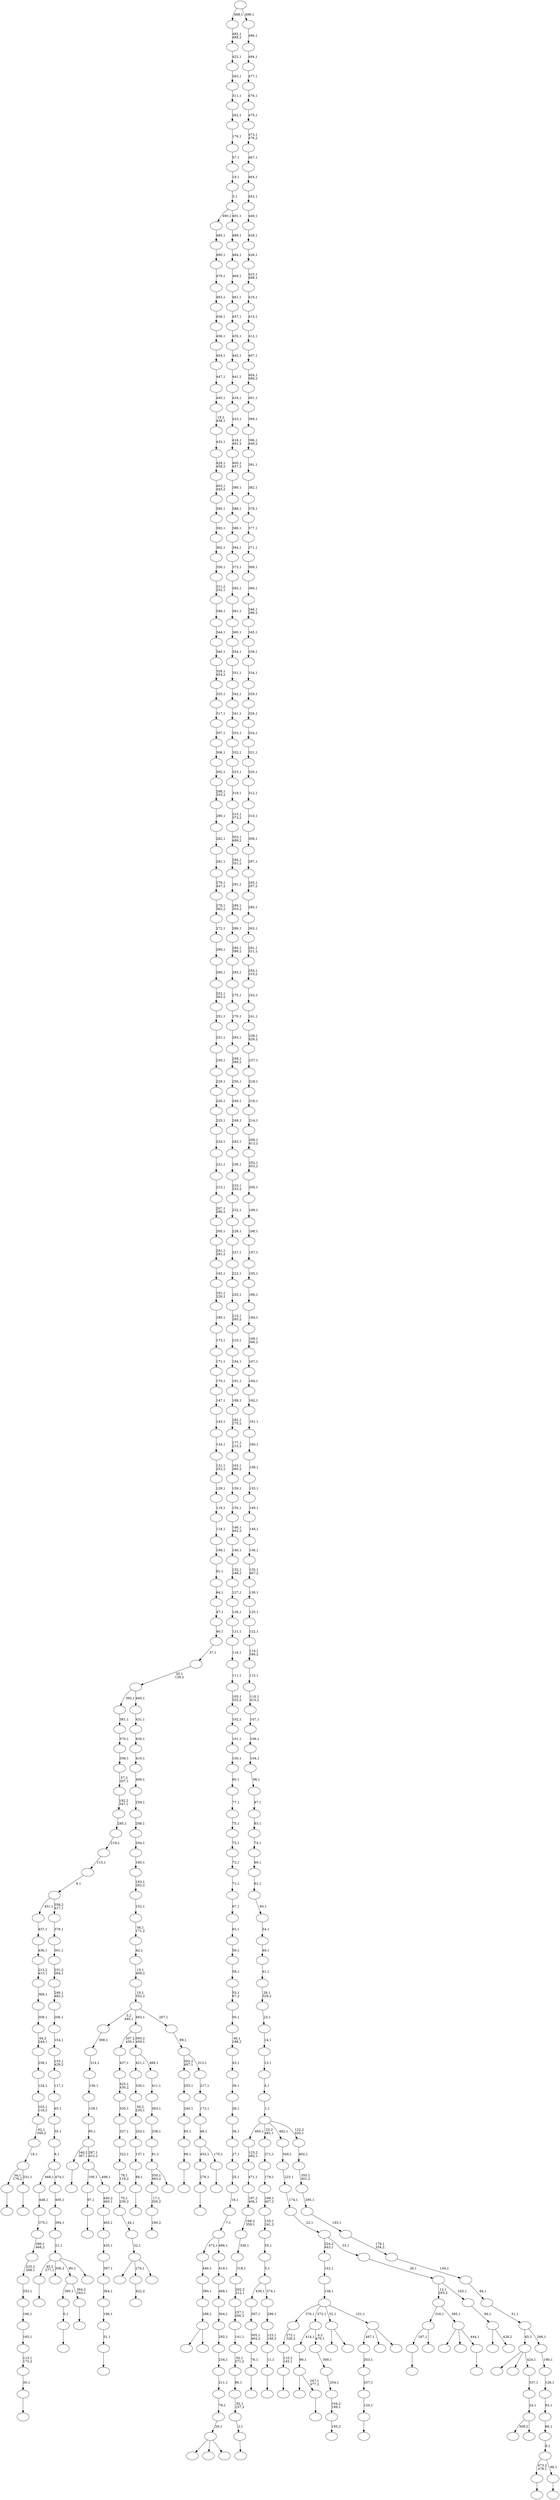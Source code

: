 digraph T {
	550 [label=""]
	549 [label=""]
	548 [label=""]
	547 [label=""]
	546 [label=""]
	545 [label=""]
	544 [label=""]
	543 [label=""]
	542 [label=""]
	541 [label=""]
	540 [label=""]
	539 [label=""]
	538 [label=""]
	537 [label=""]
	536 [label=""]
	535 [label=""]
	534 [label=""]
	533 [label=""]
	532 [label=""]
	531 [label=""]
	530 [label=""]
	529 [label=""]
	528 [label=""]
	527 [label=""]
	526 [label=""]
	525 [label=""]
	524 [label=""]
	523 [label=""]
	522 [label=""]
	521 [label=""]
	520 [label=""]
	519 [label=""]
	518 [label=""]
	517 [label=""]
	516 [label=""]
	515 [label=""]
	514 [label=""]
	513 [label=""]
	512 [label=""]
	511 [label=""]
	510 [label=""]
	509 [label=""]
	508 [label=""]
	507 [label=""]
	506 [label=""]
	505 [label=""]
	504 [label=""]
	503 [label=""]
	502 [label=""]
	501 [label=""]
	500 [label=""]
	499 [label=""]
	498 [label=""]
	497 [label=""]
	496 [label=""]
	495 [label=""]
	494 [label=""]
	493 [label=""]
	492 [label=""]
	491 [label=""]
	490 [label=""]
	489 [label=""]
	488 [label=""]
	487 [label=""]
	486 [label=""]
	485 [label=""]
	484 [label=""]
	483 [label=""]
	482 [label=""]
	481 [label=""]
	480 [label=""]
	479 [label=""]
	478 [label=""]
	477 [label=""]
	476 [label=""]
	475 [label=""]
	474 [label=""]
	473 [label=""]
	472 [label=""]
	471 [label=""]
	470 [label=""]
	469 [label=""]
	468 [label=""]
	467 [label=""]
	466 [label=""]
	465 [label=""]
	464 [label=""]
	463 [label=""]
	462 [label=""]
	461 [label=""]
	460 [label=""]
	459 [label=""]
	458 [label=""]
	457 [label=""]
	456 [label=""]
	455 [label=""]
	454 [label=""]
	453 [label=""]
	452 [label=""]
	451 [label=""]
	450 [label=""]
	449 [label=""]
	448 [label=""]
	447 [label=""]
	446 [label=""]
	445 [label=""]
	444 [label=""]
	443 [label=""]
	442 [label=""]
	441 [label=""]
	440 [label=""]
	439 [label=""]
	438 [label=""]
	437 [label=""]
	436 [label=""]
	435 [label=""]
	434 [label=""]
	433 [label=""]
	432 [label=""]
	431 [label=""]
	430 [label=""]
	429 [label=""]
	428 [label=""]
	427 [label=""]
	426 [label=""]
	425 [label=""]
	424 [label=""]
	423 [label=""]
	422 [label=""]
	421 [label=""]
	420 [label=""]
	419 [label=""]
	418 [label=""]
	417 [label=""]
	416 [label=""]
	415 [label=""]
	414 [label=""]
	413 [label=""]
	412 [label=""]
	411 [label=""]
	410 [label=""]
	409 [label=""]
	408 [label=""]
	407 [label=""]
	406 [label=""]
	405 [label=""]
	404 [label=""]
	403 [label=""]
	402 [label=""]
	401 [label=""]
	400 [label=""]
	399 [label=""]
	398 [label=""]
	397 [label=""]
	396 [label=""]
	395 [label=""]
	394 [label=""]
	393 [label=""]
	392 [label=""]
	391 [label=""]
	390 [label=""]
	389 [label=""]
	388 [label=""]
	387 [label=""]
	386 [label=""]
	385 [label=""]
	384 [label=""]
	383 [label=""]
	382 [label=""]
	381 [label=""]
	380 [label=""]
	379 [label=""]
	378 [label=""]
	377 [label=""]
	376 [label=""]
	375 [label=""]
	374 [label=""]
	373 [label=""]
	372 [label=""]
	371 [label=""]
	370 [label=""]
	369 [label=""]
	368 [label=""]
	367 [label=""]
	366 [label=""]
	365 [label=""]
	364 [label=""]
	363 [label=""]
	362 [label=""]
	361 [label=""]
	360 [label=""]
	359 [label=""]
	358 [label=""]
	357 [label=""]
	356 [label=""]
	355 [label=""]
	354 [label=""]
	353 [label=""]
	352 [label=""]
	351 [label=""]
	350 [label=""]
	349 [label=""]
	348 [label=""]
	347 [label=""]
	346 [label=""]
	345 [label=""]
	344 [label=""]
	343 [label=""]
	342 [label=""]
	341 [label=""]
	340 [label=""]
	339 [label=""]
	338 [label=""]
	337 [label=""]
	336 [label=""]
	335 [label=""]
	334 [label=""]
	333 [label=""]
	332 [label=""]
	331 [label=""]
	330 [label=""]
	329 [label=""]
	328 [label=""]
	327 [label=""]
	326 [label=""]
	325 [label=""]
	324 [label=""]
	323 [label=""]
	322 [label=""]
	321 [label=""]
	320 [label=""]
	319 [label=""]
	318 [label=""]
	317 [label=""]
	316 [label=""]
	315 [label=""]
	314 [label=""]
	313 [label=""]
	312 [label=""]
	311 [label=""]
	310 [label=""]
	309 [label=""]
	308 [label=""]
	307 [label=""]
	306 [label=""]
	305 [label=""]
	304 [label=""]
	303 [label=""]
	302 [label=""]
	301 [label=""]
	300 [label=""]
	299 [label=""]
	298 [label=""]
	297 [label=""]
	296 [label=""]
	295 [label=""]
	294 [label=""]
	293 [label=""]
	292 [label=""]
	291 [label=""]
	290 [label=""]
	289 [label=""]
	288 [label=""]
	287 [label=""]
	286 [label=""]
	285 [label=""]
	284 [label=""]
	283 [label=""]
	282 [label=""]
	281 [label=""]
	280 [label=""]
	279 [label=""]
	278 [label=""]
	277 [label=""]
	276 [label=""]
	275 [label=""]
	274 [label=""]
	273 [label=""]
	272 [label=""]
	271 [label=""]
	270 [label=""]
	269 [label=""]
	268 [label=""]
	267 [label=""]
	266 [label=""]
	265 [label=""]
	264 [label=""]
	263 [label=""]
	262 [label=""]
	261 [label=""]
	260 [label=""]
	259 [label=""]
	258 [label=""]
	257 [label=""]
	256 [label=""]
	255 [label=""]
	254 [label=""]
	253 [label=""]
	252 [label=""]
	251 [label=""]
	250 [label=""]
	249 [label=""]
	248 [label=""]
	247 [label=""]
	246 [label=""]
	245 [label=""]
	244 [label=""]
	243 [label=""]
	242 [label=""]
	241 [label=""]
	240 [label=""]
	239 [label=""]
	238 [label=""]
	237 [label=""]
	236 [label=""]
	235 [label=""]
	234 [label=""]
	233 [label=""]
	232 [label=""]
	231 [label=""]
	230 [label=""]
	229 [label=""]
	228 [label=""]
	227 [label=""]
	226 [label=""]
	225 [label=""]
	224 [label=""]
	223 [label=""]
	222 [label=""]
	221 [label=""]
	220 [label=""]
	219 [label=""]
	218 [label=""]
	217 [label=""]
	216 [label=""]
	215 [label=""]
	214 [label=""]
	213 [label=""]
	212 [label=""]
	211 [label=""]
	210 [label=""]
	209 [label=""]
	208 [label=""]
	207 [label=""]
	206 [label=""]
	205 [label=""]
	204 [label=""]
	203 [label=""]
	202 [label=""]
	201 [label=""]
	200 [label=""]
	199 [label=""]
	198 [label=""]
	197 [label=""]
	196 [label=""]
	195 [label=""]
	194 [label=""]
	193 [label=""]
	192 [label=""]
	191 [label=""]
	190 [label=""]
	189 [label=""]
	188 [label=""]
	187 [label=""]
	186 [label=""]
	185 [label=""]
	184 [label=""]
	183 [label=""]
	182 [label=""]
	181 [label=""]
	180 [label=""]
	179 [label=""]
	178 [label=""]
	177 [label=""]
	176 [label=""]
	175 [label=""]
	174 [label=""]
	173 [label=""]
	172 [label=""]
	171 [label=""]
	170 [label=""]
	169 [label=""]
	168 [label=""]
	167 [label=""]
	166 [label=""]
	165 [label=""]
	164 [label=""]
	163 [label=""]
	162 [label=""]
	161 [label=""]
	160 [label=""]
	159 [label=""]
	158 [label=""]
	157 [label=""]
	156 [label=""]
	155 [label=""]
	154 [label=""]
	153 [label=""]
	152 [label=""]
	151 [label=""]
	150 [label=""]
	149 [label=""]
	148 [label=""]
	147 [label=""]
	146 [label=""]
	145 [label=""]
	144 [label=""]
	143 [label=""]
	142 [label=""]
	141 [label=""]
	140 [label=""]
	139 [label=""]
	138 [label=""]
	137 [label=""]
	136 [label=""]
	135 [label=""]
	134 [label=""]
	133 [label=""]
	132 [label=""]
	131 [label=""]
	130 [label=""]
	129 [label=""]
	128 [label=""]
	127 [label=""]
	126 [label=""]
	125 [label=""]
	124 [label=""]
	123 [label=""]
	122 [label=""]
	121 [label=""]
	120 [label=""]
	119 [label=""]
	118 [label=""]
	117 [label=""]
	116 [label=""]
	115 [label=""]
	114 [label=""]
	113 [label=""]
	112 [label=""]
	111 [label=""]
	110 [label=""]
	109 [label=""]
	108 [label=""]
	107 [label=""]
	106 [label=""]
	105 [label=""]
	104 [label=""]
	103 [label=""]
	102 [label=""]
	101 [label=""]
	100 [label=""]
	99 [label=""]
	98 [label=""]
	97 [label=""]
	96 [label=""]
	95 [label=""]
	94 [label=""]
	93 [label=""]
	92 [label=""]
	91 [label=""]
	90 [label=""]
	89 [label=""]
	88 [label=""]
	87 [label=""]
	86 [label=""]
	85 [label=""]
	84 [label=""]
	83 [label=""]
	82 [label=""]
	81 [label=""]
	80 [label=""]
	79 [label=""]
	78 [label=""]
	77 [label=""]
	76 [label=""]
	75 [label=""]
	74 [label=""]
	73 [label=""]
	72 [label=""]
	71 [label=""]
	70 [label=""]
	69 [label=""]
	68 [label=""]
	67 [label=""]
	66 [label=""]
	65 [label=""]
	64 [label=""]
	63 [label=""]
	62 [label=""]
	61 [label=""]
	60 [label=""]
	59 [label=""]
	58 [label=""]
	57 [label=""]
	56 [label=""]
	55 [label=""]
	54 [label=""]
	53 [label=""]
	52 [label=""]
	51 [label=""]
	50 [label=""]
	49 [label=""]
	48 [label=""]
	47 [label=""]
	46 [label=""]
	45 [label=""]
	44 [label=""]
	43 [label=""]
	42 [label=""]
	41 [label=""]
	40 [label=""]
	39 [label=""]
	38 [label=""]
	37 [label=""]
	36 [label=""]
	35 [label=""]
	34 [label=""]
	33 [label=""]
	32 [label=""]
	31 [label=""]
	30 [label=""]
	29 [label=""]
	28 [label=""]
	27 [label=""]
	26 [label=""]
	25 [label=""]
	24 [label=""]
	23 [label=""]
	22 [label=""]
	21 [label=""]
	20 [label=""]
	19 [label=""]
	18 [label=""]
	17 [label=""]
	16 [label=""]
	15 [label=""]
	14 [label=""]
	13 [label=""]
	12 [label=""]
	11 [label=""]
	10 [label=""]
	9 [label=""]
	8 [label=""]
	7 [label=""]
	6 [label=""]
	5 [label=""]
	4 [label=""]
	3 [label=""]
	2 [label=""]
	1 [label=""]
	0 [label=""]
	549 -> 550 [label=""]
	548 -> 549 [label="88,1"]
	547 -> 548 [label="137,1"]
	546 -> 547 [label="203,1"]
	545 -> 546 [label="56,2\n235,1"]
	544 -> 545 [label="330,1"]
	542 -> 543 [label=""]
	538 -> 542 [label="187,1"]
	538 -> 539 [label=""]
	536 -> 537 [label=""]
	535 -> 536 [label="120,1"]
	534 -> 535 [label="257,1"]
	533 -> 534 [label="353,1"]
	530 -> 531 [label=""]
	529 -> 530 [label="30,1"]
	528 -> 529 [label="113,1\n173,2"]
	527 -> 528 [label="165,1"]
	526 -> 527 [label="166,1"]
	525 -> 526 [label="253,1"]
	524 -> 525 [label="225,2\n268,1"]
	523 -> 524 [label="296,1\n468,2"]
	522 -> 523 [label="375,1"]
	521 -> 522 [label="448,1"]
	519 -> 520 [label=""]
	518 -> 519 [label="2,1"]
	517 -> 518 [label="82,1\n157,2"]
	516 -> 517 [label="86,1"]
	515 -> 516 [label="92,1\n371,2"]
	514 -> 515 [label="141,1"]
	513 -> 514 [label="157,1\n200,2"]
	512 -> 513 [label="202,2\n212,1"]
	511 -> 512 [label="318,1"]
	510 -> 511 [label="336,1"]
	509 -> 510 [label="168,2\n359,1"]
	508 -> 509 [label="197,2\n406,1"]
	507 -> 508 [label="471,1"]
	506 -> 507 [label="125,2\n492,1"]
	504 -> 505 [label=""]
	503 -> 504 [label="97,1"]
	500 -> 501 [label=""]
	498 -> 499 [label="422,2"]
	496 -> 497 [label=""]
	495 -> 496 [label="76,1"]
	494 -> 495 [label="305,1\n464,2"]
	493 -> 494 [label="387,1"]
	490 -> 491 [label=""]
	488 -> 489 [label=""]
	487 -> 488 [label="110,2\n145,1"]
	486 -> 487 [label="273,1\n326,2"]
	482 -> 502 [label=""]
	482 -> 498 [label="274,1"]
	482 -> 483 [label=""]
	481 -> 482 [label="32,1"]
	480 -> 481 [label="44,1"]
	479 -> 480 [label="70,1\n230,2"]
	478 -> 479 [label="78,1\n119,2"]
	477 -> 478 [label="322,1"]
	476 -> 477 [label="327,1"]
	475 -> 476 [label="335,1"]
	474 -> 475 [label="425,1\n430,2"]
	473 -> 474 [label="427,1"]
	470 -> 471 [label=""]
	469 -> 470 [label="68,1"]
	468 -> 469 [label="85,1"]
	467 -> 468 [label="240,1"]
	466 -> 467 [label="255,1"]
	464 -> 465 [label=""]
	462 -> 463 [label=""]
	460 -> 485 [label="308,2"]
	460 -> 461 [label=""]
	459 -> 460 [label="24,1"]
	458 -> 459 [label="337,1"]
	457 -> 532 [label=""]
	457 -> 492 [label=""]
	457 -> 458 [label="424,1"]
	455 -> 456 [label=""]
	454 -> 541 [label=""]
	454 -> 455 [label="247,1\n477,2"]
	453 -> 454 [label="99,1"]
	451 -> 452 [label="180,2"]
	450 -> 451 [label="17,1\n350,2"]
	448 -> 449 [label=""]
	447 -> 448 [label="31,1"]
	446 -> 447 [label="196,1"]
	445 -> 446 [label="364,1"]
	444 -> 445 [label="397,1"]
	443 -> 444 [label="435,1"]
	442 -> 443 [label="465,1"]
	441 -> 442 [label="440,2\n493,1"]
	440 -> 503 [label="109,1"]
	440 -> 441 [label="499,1"]
	439 -> 490 [label="340,2\n367,1"]
	439 -> 440 [label="287,1\n432,2"]
	438 -> 439 [label="95,1"]
	437 -> 438 [label="139,1"]
	436 -> 437 [label="156,1"]
	435 -> 436 [label="314,1"]
	434 -> 435 [label="398,1"]
	430 -> 431 [label=""]
	429 -> 430 [label="11,1"]
	428 -> 429 [label="123,1\n148,2"]
	427 -> 428 [label="299,1"]
	426 -> 493 [label="439,1"]
	426 -> 427 [label="374,1"]
	425 -> 426 [label="5,1"]
	424 -> 425 [label="55,1"]
	423 -> 424 [label="155,1\n241,2"]
	422 -> 423 [label="169,1\n407,2"]
	421 -> 422 [label="179,1"]
	420 -> 421 [label="271,1"]
	417 -> 450 [label="350,1\n463,2"]
	417 -> 418 [label=""]
	416 -> 417 [label="81,1"]
	415 -> 416 [label="338,1"]
	414 -> 415 [label="383,1"]
	413 -> 414 [label="411,1"]
	412 -> 544 [label="421,1"]
	412 -> 413 [label="466,1"]
	411 -> 473 [label="207,2\n450,1"]
	411 -> 412 [label="393,2\n459,1"]
	408 -> 409 [label=""]
	407 -> 408 [label="276,1"]
	404 -> 405 [label="195,2"]
	403 -> 404 [label="104,2\n189,1"]
	402 -> 403 [label="254,1"]
	401 -> 402 [label="300,1"]
	400 -> 453 [label="414,1"]
	400 -> 401 [label="4,2\n470,1"]
	397 -> 398 [label=""]
	396 -> 397 [label="0,1"]
	394 -> 433 [label=""]
	394 -> 395 [label=""]
	392 -> 393 [label=""]
	391 -> 462 [label="34,1\n176,2"]
	391 -> 392 [label="331,1"]
	390 -> 391 [label="18,1"]
	389 -> 390 [label="62,1\n348,2"]
	388 -> 389 [label="103,1\n118,2"]
	387 -> 388 [label="124,1"]
	386 -> 387 [label="238,1"]
	385 -> 386 [label="64,2\n244,1"]
	384 -> 385 [label="309,1"]
	383 -> 384 [label="368,1"]
	382 -> 383 [label="213,2\n413,1"]
	381 -> 382 [label="436,1"]
	380 -> 381 [label="437,1"]
	378 -> 379 [label=""]
	377 -> 484 [label=""]
	377 -> 419 [label=""]
	377 -> 378 [label="444,1"]
	376 -> 538 [label="316,1"]
	376 -> 377 [label="385,1"]
	374 -> 375 [label=""]
	373 -> 396 [label="390,1"]
	373 -> 374 [label="264,2\n343,1"]
	371 -> 540 [label=""]
	371 -> 372 [label=""]
	370 -> 371 [label="288,1"]
	369 -> 370 [label="380,1"]
	368 -> 369 [label="446,1"]
	366 -> 500 [label="40,2\n277,1"]
	366 -> 410 [label="306,2"]
	366 -> 373 [label="80,1"]
	366 -> 367 [label=""]
	365 -> 366 [label="21,1"]
	364 -> 365 [label="394,1"]
	363 -> 364 [label="405,1"]
	362 -> 521 [label="468,1"]
	362 -> 363 [label="474,1"]
	361 -> 362 [label="8,1"]
	360 -> 361 [label="35,1"]
	359 -> 360 [label="65,1"]
	358 -> 359 [label="117,1"]
	357 -> 358 [label="133,1\n429,2"]
	356 -> 357 [label="154,1"]
	355 -> 356 [label="206,1"]
	354 -> 355 [label="246,1\n482,2"]
	353 -> 354 [label="231,2\n264,1"]
	352 -> 353 [label="301,1"]
	351 -> 352 [label="379,1"]
	350 -> 380 [label="451,1"]
	350 -> 351 [label="358,2\n417,1"]
	349 -> 350 [label="6,1"]
	348 -> 349 [label="115,1"]
	347 -> 348 [label="219,1"]
	346 -> 347 [label="285,1"]
	345 -> 346 [label="192,2\n347,1"]
	344 -> 345 [label="57,2\n357,1"]
	343 -> 344 [label="358,1"]
	342 -> 343 [label="370,1"]
	341 -> 342 [label="381,1"]
	339 -> 533 [label="487,1"]
	339 -> 399 [label=""]
	339 -> 340 [label=""]
	338 -> 486 [label="376,1"]
	338 -> 400 [label="372,1"]
	338 -> 394 [label="52,1"]
	338 -> 339 [label="151,1"]
	337 -> 338 [label="138,1"]
	336 -> 337 [label="142,1"]
	334 -> 406 [label=""]
	334 -> 335 [label="428,2"]
	333 -> 334 [label="94,1"]
	332 -> 376 [label="12,1\n293,2"]
	332 -> 333 [label="245,1"]
	331 -> 332 [label="26,1"]
	330 -> 336 [label="324,2\n443,1"]
	330 -> 331 [label="33,1"]
	329 -> 330 [label="22,1"]
	328 -> 329 [label="174,1"]
	327 -> 328 [label="223,1"]
	326 -> 327 [label="349,1"]
	324 -> 325 [label=""]
	323 -> 407 [label="453,1"]
	323 -> 324 [label="175,1"]
	322 -> 323 [label="48,1"]
	321 -> 322 [label="172,1"]
	320 -> 321 [label="217,1"]
	319 -> 466 [label="302,2\n497,1"]
	319 -> 320 [label="313,1"]
	318 -> 319 [label="89,1"]
	317 -> 434 [label="3,2\n440,1"]
	317 -> 411 [label="483,1"]
	317 -> 318 [label="267,1"]
	316 -> 317 [label="10,1\n352,2"]
	315 -> 316 [label="15,1\n409,2"]
	314 -> 315 [label="42,1"]
	313 -> 314 [label="56,1\n171,2"]
	312 -> 313 [label="152,1"]
	311 -> 312 [label="183,1\n262,2"]
	310 -> 311 [label="185,1"]
	309 -> 310 [label="204,1"]
	308 -> 309 [label="208,1"]
	307 -> 308 [label="259,1"]
	306 -> 307 [label="409,1"]
	305 -> 306 [label="410,1"]
	304 -> 305 [label="430,1"]
	303 -> 304 [label="431,1"]
	302 -> 341 [label="392,1"]
	302 -> 303 [label="460,1"]
	301 -> 302 [label="20,1\n129,2"]
	300 -> 301 [label="37,1"]
	299 -> 300 [label="40,1"]
	298 -> 299 [label="47,1"]
	297 -> 298 [label="64,1"]
	296 -> 297 [label="91,1"]
	295 -> 296 [label="108,1"]
	294 -> 295 [label="118,1"]
	293 -> 294 [label="119,1"]
	292 -> 293 [label="129,1"]
	291 -> 292 [label="131,1\n252,2"]
	290 -> 291 [label="134,1"]
	289 -> 290 [label="143,1"]
	288 -> 289 [label="147,1"]
	287 -> 288 [label="170,1"]
	286 -> 287 [label="171,1"]
	285 -> 286 [label="173,1"]
	284 -> 285 [label="180,1"]
	283 -> 284 [label="181,1\n226,2"]
	282 -> 283 [label="192,1"]
	281 -> 282 [label="201,1\n281,2"]
	280 -> 281 [label="205,1"]
	279 -> 280 [label="207,1\n290,2"]
	278 -> 279 [label="213,1"]
	277 -> 278 [label="221,1"]
	276 -> 277 [label="224,1"]
	275 -> 276 [label="225,1"]
	274 -> 275 [label="226,1"]
	273 -> 274 [label="229,1"]
	272 -> 273 [label="230,1"]
	271 -> 272 [label="231,1"]
	270 -> 271 [label="251,1"]
	269 -> 270 [label="252,1\n363,2"]
	268 -> 269 [label="260,1"]
	267 -> 268 [label="269,1"]
	266 -> 267 [label="272,1"]
	265 -> 266 [label="278,1\n362,2"]
	264 -> 265 [label="279,1\n447,2"]
	263 -> 264 [label="281,1"]
	262 -> 263 [label="282,1"]
	261 -> 262 [label="290,1"]
	260 -> 261 [label="298,1\n325,2"]
	259 -> 260 [label="302,1"]
	258 -> 259 [label="306,1"]
	257 -> 258 [label="307,1"]
	256 -> 257 [label="317,1"]
	255 -> 256 [label="325,1"]
	254 -> 255 [label="328,1\n454,2"]
	253 -> 254 [label="340,1"]
	252 -> 253 [label="344,1"]
	251 -> 252 [label="348,1"]
	250 -> 251 [label="311,2\n352,1"]
	249 -> 250 [label="356,1"]
	248 -> 249 [label="362,1"]
	247 -> 248 [label="393,1"]
	246 -> 247 [label="395,1"]
	245 -> 246 [label="403,1\n445,2"]
	244 -> 245 [label="429,1\n458,2"]
	243 -> 244 [label="432,1"]
	242 -> 243 [label="19,2\n438,1"]
	241 -> 242 [label="445,1"]
	240 -> 241 [label="447,1"]
	239 -> 240 [label="454,1"]
	238 -> 239 [label="456,1"]
	237 -> 238 [label="458,1"]
	236 -> 237 [label="463,1"]
	235 -> 236 [label="479,1"]
	234 -> 235 [label="480,1"]
	233 -> 234 [label="485,1"]
	231 -> 472 [label=""]
	231 -> 432 [label=""]
	231 -> 232 [label=""]
	230 -> 231 [label="29,1"]
	229 -> 230 [label="79,1"]
	228 -> 229 [label="211,1"]
	227 -> 228 [label="234,1"]
	226 -> 227 [label="292,1"]
	225 -> 226 [label="304,1"]
	224 -> 225 [label="408,1"]
	223 -> 224 [label="419,1"]
	222 -> 368 [label="472,1"]
	222 -> 223 [label="486,1"]
	221 -> 222 [label="7,1"]
	220 -> 221 [label="16,1"]
	219 -> 220 [label="25,1"]
	218 -> 219 [label="27,1"]
	217 -> 218 [label="36,1"]
	216 -> 217 [label="38,1"]
	215 -> 216 [label="39,1"]
	214 -> 215 [label="43,1"]
	213 -> 214 [label="46,1\n188,2"]
	212 -> 213 [label="50,1"]
	211 -> 212 [label="53,1\n67,2"]
	210 -> 211 [label="58,1"]
	209 -> 210 [label="59,1"]
	208 -> 209 [label="63,1"]
	207 -> 208 [label="67,1"]
	206 -> 207 [label="71,1"]
	205 -> 206 [label="72,1"]
	204 -> 205 [label="73,1"]
	203 -> 204 [label="75,1"]
	202 -> 203 [label="77,1"]
	201 -> 202 [label="90,1"]
	200 -> 201 [label="100,1"]
	199 -> 200 [label="101,1"]
	198 -> 199 [label="102,1"]
	197 -> 198 [label="105,1\n332,2"]
	196 -> 197 [label="111,1"]
	195 -> 196 [label="116,1"]
	194 -> 195 [label="121,1"]
	193 -> 194 [label="126,1"]
	192 -> 193 [label="127,1"]
	191 -> 192 [label="132,1\n248,2"]
	190 -> 191 [label="140,1"]
	189 -> 190 [label="146,1\n442,2"]
	188 -> 189 [label="150,1"]
	187 -> 188 [label="159,1"]
	186 -> 187 [label="163,1\n360,2"]
	185 -> 186 [label="177,1\n215,2"]
	184 -> 185 [label="182,1\n275,2"]
	183 -> 184 [label="188,1"]
	182 -> 183 [label="191,1"]
	181 -> 182 [label="194,1"]
	180 -> 181 [label="210,1"]
	179 -> 180 [label="215,1\n265,2"]
	178 -> 179 [label="220,1"]
	177 -> 178 [label="222,1"]
	176 -> 177 [label="227,1"]
	175 -> 176 [label="228,1"]
	174 -> 175 [label="232,1"]
	173 -> 174 [label="233,1\n333,2"]
	172 -> 173 [label="236,1"]
	171 -> 172 [label="243,1"]
	170 -> 171 [label="248,1"]
	169 -> 170 [label="249,1"]
	168 -> 169 [label="256,1"]
	167 -> 168 [label="258,1\n389,2"]
	166 -> 167 [label="265,1"]
	165 -> 166 [label="270,1"]
	164 -> 165 [label="275,1"]
	163 -> 164 [label="283,1"]
	162 -> 163 [label="284,1\n388,2"]
	161 -> 162 [label="286,1"]
	160 -> 161 [label="289,1\n303,2"]
	159 -> 160 [label="291,1"]
	158 -> 159 [label="294,1\n351,2"]
	157 -> 158 [label="303,1\n489,2"]
	156 -> 157 [label="315,1\n373,2"]
	155 -> 156 [label="319,1"]
	154 -> 155 [label="323,1"]
	153 -> 154 [label="332,1"]
	152 -> 153 [label="333,1"]
	151 -> 152 [label="341,1"]
	150 -> 151 [label="342,1"]
	149 -> 150 [label="351,1"]
	148 -> 149 [label="354,1"]
	147 -> 148 [label="360,1"]
	146 -> 147 [label="361,1"]
	145 -> 146 [label="365,1"]
	144 -> 145 [label="373,1"]
	143 -> 144 [label="384,1"]
	142 -> 143 [label="386,1"]
	141 -> 142 [label="388,1"]
	140 -> 141 [label="389,1"]
	139 -> 140 [label="400,1\n457,2"]
	138 -> 139 [label="418,1\n491,2"]
	137 -> 138 [label="433,1"]
	136 -> 137 [label="434,1"]
	135 -> 136 [label="441,1"]
	134 -> 135 [label="442,1"]
	133 -> 134 [label="455,1"]
	132 -> 133 [label="457,1"]
	131 -> 132 [label="461,1"]
	130 -> 131 [label="469,1"]
	129 -> 130 [label="484,1"]
	128 -> 129 [label="489,1"]
	127 -> 233 [label="490,1"]
	127 -> 128 [label="491,1"]
	126 -> 127 [label="3,1"]
	125 -> 126 [label="19,1"]
	124 -> 125 [label="57,1"]
	123 -> 124 [label="176,1"]
	122 -> 123 [label="262,1"]
	121 -> 122 [label="311,1"]
	120 -> 121 [label="363,1"]
	119 -> 120 [label="422,1"]
	118 -> 119 [label="482,1\n488,2"]
	116 -> 117 [label=""]
	115 -> 464 [label="473,2\n478,1"]
	115 -> 116 [label="96,1"]
	114 -> 115 [label="9,1"]
	113 -> 114 [label="66,1"]
	112 -> 113 [label="93,1"]
	111 -> 112 [label="128,1"]
	110 -> 111 [label="190,1"]
	109 -> 457 [label="45,1"]
	109 -> 110 [label="266,1"]
	108 -> 109 [label="51,1"]
	107 -> 108 [label="84,1"]
	106 -> 107 [label="144,1"]
	105 -> 106 [label="178,1\n334,2"]
	104 -> 105 [label="193,1"]
	103 -> 104 [label="295,1"]
	102 -> 103 [label="355,1\n401,2"]
	101 -> 102 [label="402,1"]
	100 -> 506 [label="495,1"]
	100 -> 420 [label="23,2\n481,1"]
	100 -> 326 [label="462,1"]
	100 -> 101 [label="122,2\n420,1"]
	99 -> 100 [label="1,1"]
	98 -> 99 [label="4,1"]
	97 -> 98 [label="13,1"]
	96 -> 97 [label="14,1"]
	95 -> 96 [label="23,1"]
	94 -> 95 [label="28,1\n329,2"]
	93 -> 94 [label="41,1"]
	92 -> 93 [label="49,1"]
	91 -> 92 [label="54,1"]
	90 -> 91 [label="60,1"]
	89 -> 90 [label="61,1"]
	88 -> 89 [label="69,1"]
	87 -> 88 [label="74,1"]
	86 -> 87 [label="83,1"]
	85 -> 86 [label="87,1"]
	84 -> 85 [label="98,1"]
	83 -> 84 [label="104,1"]
	82 -> 83 [label="106,1"]
	81 -> 82 [label="107,1"]
	80 -> 81 [label="110,1\n415,2"]
	79 -> 80 [label="112,1"]
	78 -> 79 [label="114,1\n346,2"]
	77 -> 78 [label="122,1"]
	76 -> 77 [label="125,1"]
	75 -> 76 [label="130,1"]
	74 -> 75 [label="135,1\n467,2"]
	73 -> 74 [label="136,1"]
	72 -> 73 [label="148,1"]
	71 -> 72 [label="149,1"]
	70 -> 71 [label="153,1"]
	69 -> 70 [label="158,1"]
	68 -> 69 [label="160,1"]
	67 -> 68 [label="161,1"]
	66 -> 67 [label="162,1"]
	65 -> 66 [label="164,1"]
	64 -> 65 [label="167,1"]
	63 -> 64 [label="168,1\n366,2"]
	62 -> 63 [label="184,1"]
	61 -> 62 [label="186,1"]
	60 -> 61 [label="195,1"]
	59 -> 60 [label="197,1"]
	58 -> 59 [label="198,1"]
	57 -> 58 [label="199,1"]
	56 -> 57 [label="200,1"]
	55 -> 56 [label="202,1\n452,2"]
	54 -> 55 [label="209,1\n412,2"]
	53 -> 54 [label="214,1"]
	52 -> 53 [label="216,1"]
	51 -> 52 [label="218,1"]
	50 -> 51 [label="237,1"]
	49 -> 50 [label="239,1\n426,2"]
	48 -> 49 [label="241,1"]
	47 -> 48 [label="242,1"]
	46 -> 47 [label="250,1\n310,2"]
	45 -> 46 [label="261,1\n321,2"]
	44 -> 45 [label="263,1"]
	43 -> 44 [label="280,1"]
	42 -> 43 [label="293,1\n297,2"]
	41 -> 42 [label="297,1"]
	40 -> 41 [label="308,1"]
	39 -> 40 [label="310,1"]
	38 -> 39 [label="312,1"]
	37 -> 38 [label="320,1"]
	36 -> 37 [label="321,1"]
	35 -> 36 [label="324,1"]
	34 -> 35 [label="326,1"]
	33 -> 34 [label="329,1"]
	32 -> 33 [label="334,1"]
	31 -> 32 [label="339,1"]
	30 -> 31 [label="345,1"]
	29 -> 30 [label="346,1\n396,2"]
	28 -> 29 [label="366,1"]
	27 -> 28 [label="369,1"]
	26 -> 27 [label="371,1"]
	25 -> 26 [label="377,1"]
	24 -> 25 [label="378,1"]
	23 -> 24 [label="382,1"]
	22 -> 23 [label="391,1"]
	21 -> 22 [label="396,1\n449,2"]
	20 -> 21 [label="399,1"]
	19 -> 20 [label="401,1"]
	18 -> 19 [label="404,1\n496,2"]
	17 -> 18 [label="407,1"]
	16 -> 17 [label="412,1"]
	15 -> 16 [label="415,1"]
	14 -> 15 [label="416,1"]
	13 -> 14 [label="423,1\n498,2"]
	12 -> 13 [label="426,1"]
	11 -> 12 [label="428,1"]
	10 -> 11 [label="449,1"]
	9 -> 10 [label="452,1"]
	8 -> 9 [label="464,1"]
	7 -> 8 [label="467,1"]
	6 -> 7 [label="473,1\n476,2"]
	5 -> 6 [label="475,1"]
	4 -> 5 [label="476,1"]
	3 -> 4 [label="477,1"]
	2 -> 3 [label="494,1"]
	1 -> 2 [label="496,1"]
	0 -> 118 [label="488,1"]
	0 -> 1 [label="498,1"]
}

